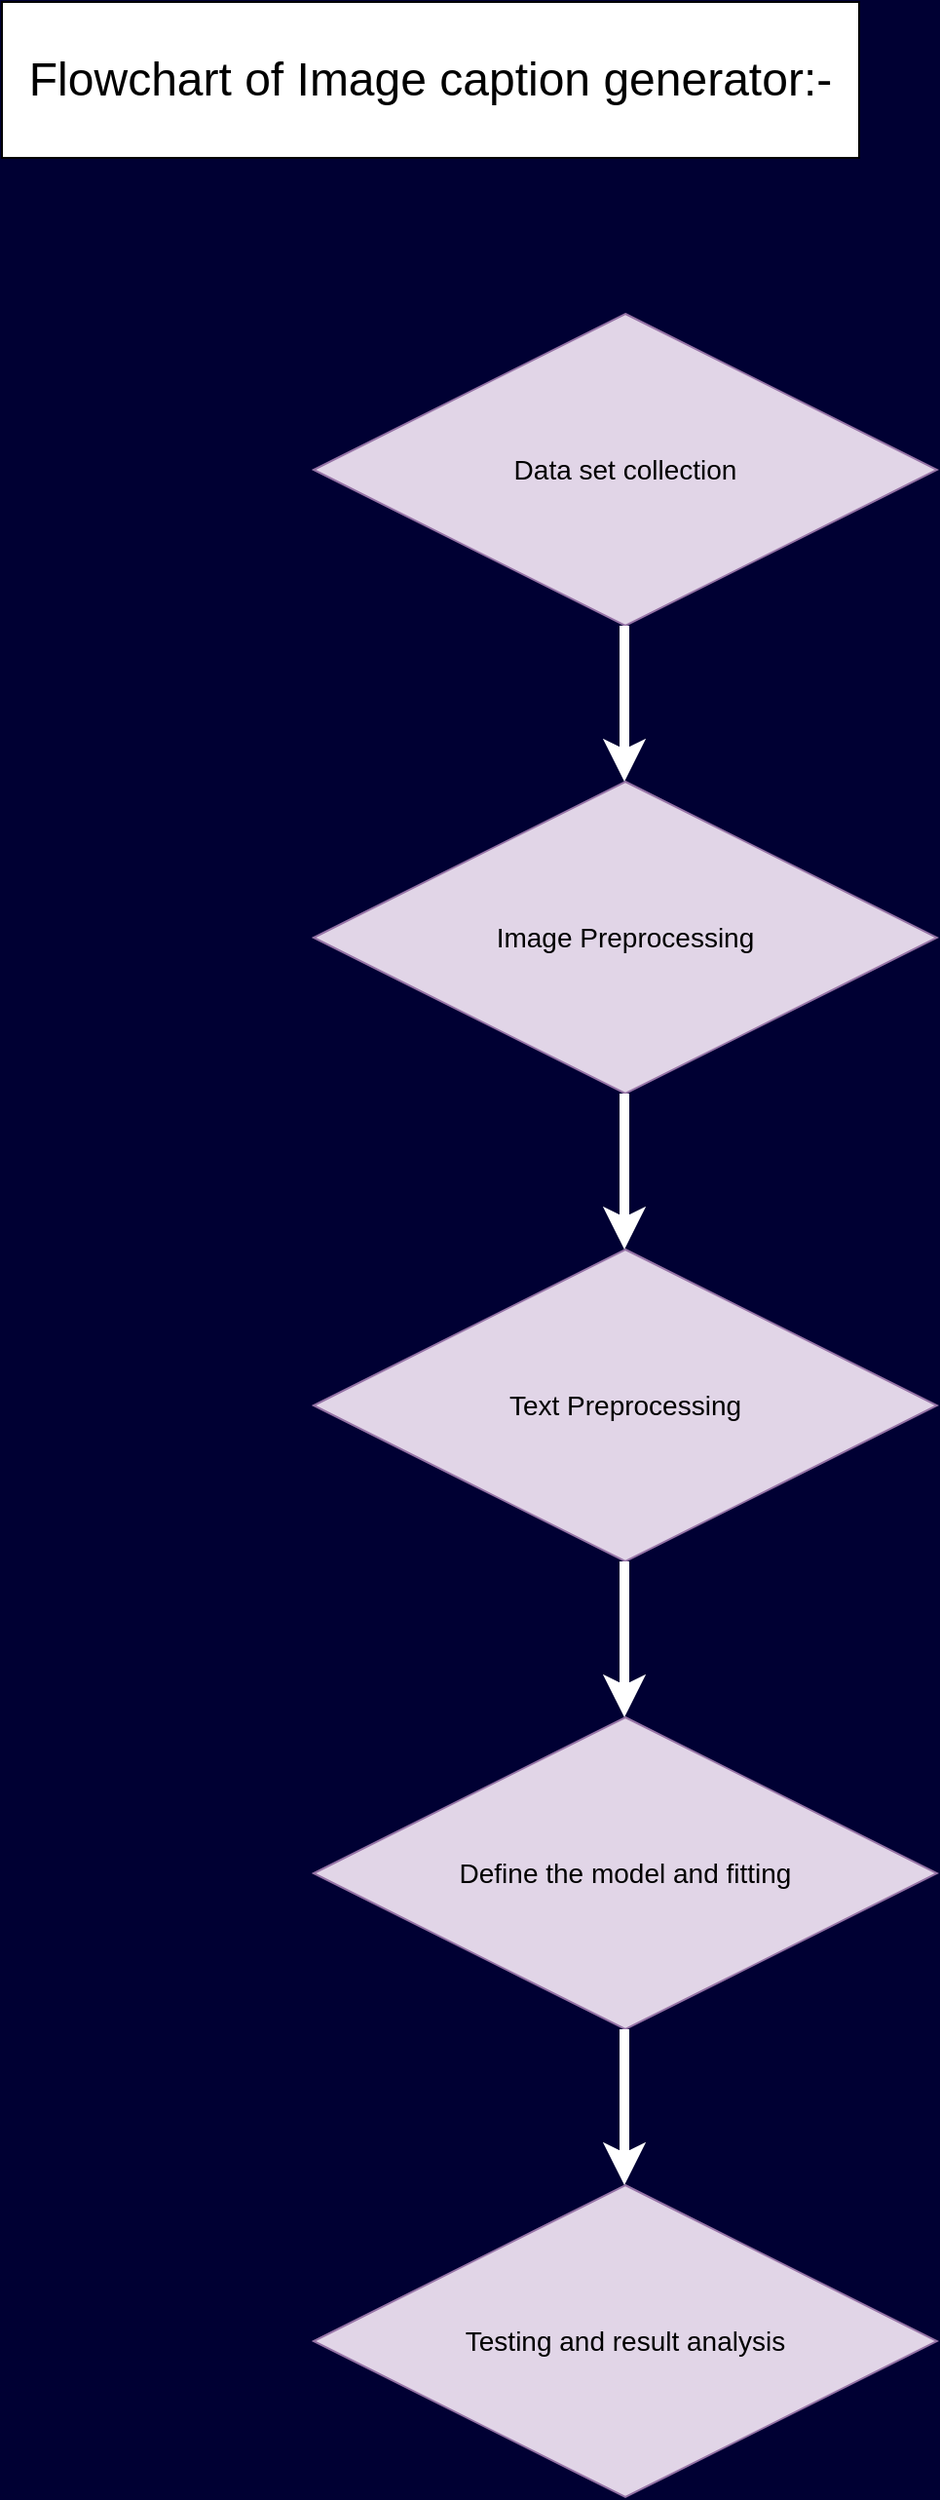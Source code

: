 <mxfile version="24.3.1" type="github">
  <diagram name="Page-1" id="qPm-jypCroReqS56F_r6">
    <mxGraphModel dx="1098" dy="688" grid="1" gridSize="10" guides="1" tooltips="1" connect="1" arrows="1" fold="1" page="1" pageScale="1" pageWidth="850" pageHeight="1100" background="#000033" math="0" shadow="0">
      <root>
        <mxCell id="0" />
        <mxCell id="1" parent="0" />
        <mxCell id="BwW6tD-qTmVIc-Mwzkjn-1" value="&lt;font style=&quot;font-size: 14px;&quot;&gt;Image Preprocessing&lt;/font&gt;" style="rhombus;whiteSpace=wrap;html=1;fillColor=#e1d5e7;strokeColor=#9673a6;" parent="1" vertex="1">
          <mxGeometry x="240" y="680" width="320" height="160" as="geometry" />
        </mxCell>
        <mxCell id="BwW6tD-qTmVIc-Mwzkjn-2" value="&lt;font style=&quot;font-size: 14px;&quot;&gt;Text Preprocessing&lt;/font&gt;" style="rhombus;whiteSpace=wrap;html=1;fillColor=#e1d5e7;strokeColor=#9673a6;" parent="1" vertex="1">
          <mxGeometry x="240" y="920" width="320" height="160" as="geometry" />
        </mxCell>
        <mxCell id="BwW6tD-qTmVIc-Mwzkjn-3" value="&lt;font style=&quot;font-size: 14px;&quot;&gt;Data set collection&lt;/font&gt;" style="rhombus;whiteSpace=wrap;html=1;fillColor=#e1d5e7;strokeColor=#9673a6;" parent="1" vertex="1">
          <mxGeometry x="240" y="440" width="320" height="160" as="geometry" />
        </mxCell>
        <mxCell id="BwW6tD-qTmVIc-Mwzkjn-4" value="&lt;font style=&quot;font-size: 14px;&quot;&gt;Define the model and fitting&lt;/font&gt;" style="rhombus;whiteSpace=wrap;html=1;fillColor=#e1d5e7;strokeColor=#9673a6;" parent="1" vertex="1">
          <mxGeometry x="240" y="1160" width="320" height="160" as="geometry" />
        </mxCell>
        <mxCell id="BwW6tD-qTmVIc-Mwzkjn-6" value="&lt;font style=&quot;font-size: 14px;&quot;&gt;Testing and result analysis&lt;/font&gt;" style="rhombus;whiteSpace=wrap;html=1;fillColor=#e1d5e7;strokeColor=#9673a6;" parent="1" vertex="1">
          <mxGeometry x="240" y="1400" width="320" height="160" as="geometry" />
        </mxCell>
        <mxCell id="BwW6tD-qTmVIc-Mwzkjn-7" value="" style="endArrow=classic;html=1;rounded=0;strokeColor=#FFFFFF;strokeWidth=5;" parent="1" edge="1">
          <mxGeometry width="50" height="50" relative="1" as="geometry">
            <mxPoint x="399.5" y="840" as="sourcePoint" />
            <mxPoint x="399.5" y="920" as="targetPoint" />
          </mxGeometry>
        </mxCell>
        <mxCell id="BwW6tD-qTmVIc-Mwzkjn-9" value="" style="endArrow=classic;html=1;rounded=0;strokeColor=#FFFFFF;strokeWidth=5;" parent="1" edge="1">
          <mxGeometry width="50" height="50" relative="1" as="geometry">
            <mxPoint x="399.5" y="1320" as="sourcePoint" />
            <mxPoint x="399.5" y="1400" as="targetPoint" />
          </mxGeometry>
        </mxCell>
        <mxCell id="BwW6tD-qTmVIc-Mwzkjn-10" value="" style="endArrow=classic;html=1;rounded=0;strokeColor=#FFFFFF;strokeWidth=5;" parent="1" edge="1">
          <mxGeometry width="50" height="50" relative="1" as="geometry">
            <mxPoint x="399.5" y="1080" as="sourcePoint" />
            <mxPoint x="399.5" y="1160" as="targetPoint" />
          </mxGeometry>
        </mxCell>
        <mxCell id="BwW6tD-qTmVIc-Mwzkjn-11" value="" style="endArrow=classic;html=1;rounded=0;strokeColor=#FFFFFF;strokeWidth=5;" parent="1" edge="1">
          <mxGeometry width="50" height="50" relative="1" as="geometry">
            <mxPoint x="399.5" y="600" as="sourcePoint" />
            <mxPoint x="399.5" y="680" as="targetPoint" />
          </mxGeometry>
        </mxCell>
        <mxCell id="BwW6tD-qTmVIc-Mwzkjn-13" value="&lt;font style=&quot;font-size: 24px;&quot;&gt;Flowchart of Image caption generator:- &lt;/font&gt;" style="rounded=0;whiteSpace=wrap;html=1;" parent="1" vertex="1">
          <mxGeometry x="80" y="280" width="440" height="80" as="geometry" />
        </mxCell>
      </root>
    </mxGraphModel>
  </diagram>
</mxfile>
